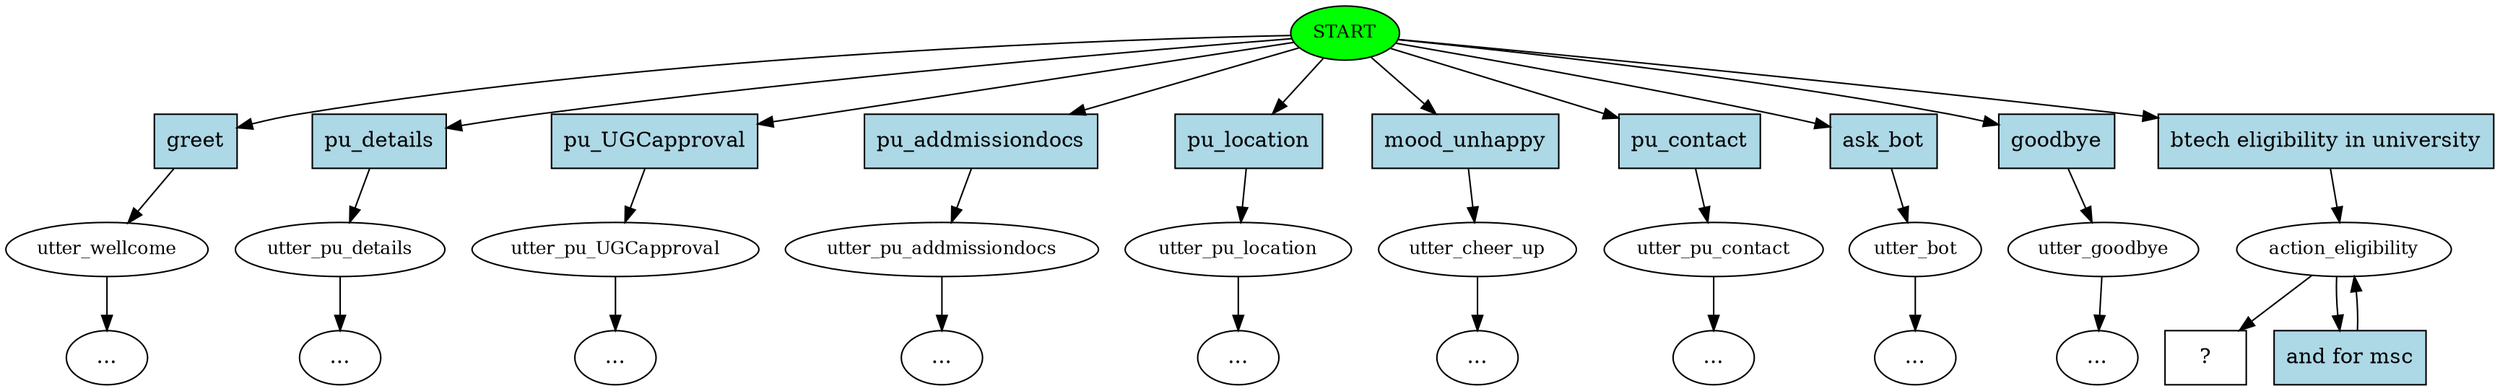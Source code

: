 digraph  {
0 [class="start active", fillcolor=green, fontsize=12, label=START, style=filled];
1 [class="", fontsize=12, label=utter_wellcome];
3 [class="", fontsize=12, label=utter_pu_details];
5 [class="", fontsize=12, label=utter_pu_UGCapproval];
6 [class="", fontsize=12, label=utter_pu_addmissiondocs];
"-8" [class=ellipsis, label="..."];
8 [class="", fontsize=12, label=utter_pu_location];
9 [class="", fontsize=12, label=utter_cheer_up];
"-11" [class=ellipsis, label="..."];
10 [class="", fontsize=12, label=utter_pu_contact];
"-12" [class=ellipsis, label="..."];
11 [class="", fontsize=12, label=utter_bot];
"-13" [class=ellipsis, label="..."];
"-14" [class=ellipsis, label="..."];
"-16" [class=ellipsis, label="..."];
"-17" [class=ellipsis, label="..."];
17 [class="", fontsize=12, label=utter_goodbye];
"-19" [class=ellipsis, label="..."];
"-21" [class=ellipsis, label="..."];
20 [class=active, fontsize=12, label=action_eligibility];
22 [class="intent dashed active", label="  ?  ", shape=rect];
23 [class=intent, fillcolor=lightblue, label=greet, shape=rect, style=filled];
24 [class=intent, fillcolor=lightblue, label=pu_details, shape=rect, style=filled];
25 [class=intent, fillcolor=lightblue, label=pu_UGCapproval, shape=rect, style=filled];
26 [class=intent, fillcolor=lightblue, label=pu_addmissiondocs, shape=rect, style=filled];
27 [class=intent, fillcolor=lightblue, label=pu_location, shape=rect, style=filled];
28 [class=intent, fillcolor=lightblue, label=mood_unhappy, shape=rect, style=filled];
29 [class=intent, fillcolor=lightblue, label=pu_contact, shape=rect, style=filled];
30 [class=intent, fillcolor=lightblue, label=ask_bot, shape=rect, style=filled];
31 [class=intent, fillcolor=lightblue, label=goodbye, shape=rect, style=filled];
32 [class="intent active", fillcolor=lightblue, label="btech eligibility in university", shape=rect, style=filled];
33 [class="intent active", fillcolor=lightblue, label="and for msc", shape=rect, style=filled];
0 -> 23  [class="", key=0];
0 -> 24  [class="", key=0];
0 -> 25  [class="", key=0];
0 -> 26  [class="", key=0];
0 -> 27  [class="", key=0];
0 -> 28  [class="", key=0];
0 -> 29  [class="", key=0];
0 -> 30  [class="", key=0];
0 -> 31  [class="", key=0];
0 -> 32  [class=active, key=0];
1 -> "-21"  [class="", key=NONE, label=""];
3 -> "-16"  [class="", key=NONE, label=""];
5 -> "-17"  [class="", key=NONE, label=""];
6 -> "-8"  [class="", key=NONE, label=""];
8 -> "-14"  [class="", key=NONE, label=""];
9 -> "-11"  [class="", key=NONE, label=""];
10 -> "-12"  [class="", key=NONE, label=""];
11 -> "-13"  [class="", key=NONE, label=""];
17 -> "-19"  [class="", key=NONE, label=""];
20 -> 22  [class=active, key=NONE, label=""];
20 -> 33  [class=active, key=0];
23 -> 1  [class="", key=0];
24 -> 3  [class="", key=0];
25 -> 5  [class="", key=0];
26 -> 6  [class="", key=0];
27 -> 8  [class="", key=0];
28 -> 9  [class="", key=0];
29 -> 10  [class="", key=0];
30 -> 11  [class="", key=0];
31 -> 17  [class="", key=0];
32 -> 20  [class=active, key=0];
33 -> 20  [class=active, key=0];
}
